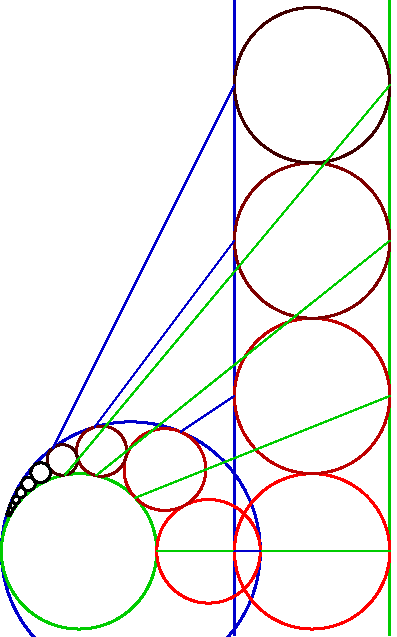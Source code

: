 import geometry; size(7cm,0);
inversion inv=inversion(10,(-4,0));
line l1=line((-1,0),(-1,1)), l2=line((1,0),(1,1));
draw(l1, bp+0.8*blue); draw(l2, bp+0.8*green);
clipdraw(inv*l1,bp+0.8*blue);
clipdraw(inv*l2,bp+0.8*green);
int n=10;
for (int i=0; i <= n; ++i) {
  circle C=circle((point)(0,2*i),1);
  circle Cp=inv*C;
  draw(Cp,bp+(1-abs(i/4))*red);
  if(abs(i) < 4){
    draw(C,bp+(1-abs(i/4))*red);
    draw((1,2*i)--inv*(1,2*i),0.8*green);
    draw((-1,2*i)--inv*(-1,2*i),0.8*blue);
  }
}
addMargins(1mm,1mm);
